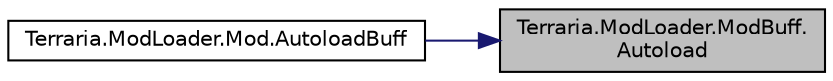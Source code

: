 digraph "Terraria.ModLoader.ModBuff.Autoload"
{
 // LATEX_PDF_SIZE
  edge [fontname="Helvetica",fontsize="10",labelfontname="Helvetica",labelfontsize="10"];
  node [fontname="Helvetica",fontsize="10",shape=record];
  rankdir="RL";
  Node1 [label="Terraria.ModLoader.ModBuff.\lAutoload",height=0.2,width=0.4,color="black", fillcolor="grey75", style="filled", fontcolor="black",tooltip="Allows you to automatically load a buff instead of using Mod.AddBuff. Return true to allow autoloadin..."];
  Node1 -> Node2 [dir="back",color="midnightblue",fontsize="10",style="solid",fontname="Helvetica"];
  Node2 [label="Terraria.ModLoader.Mod.AutoloadBuff",height=0.2,width=0.4,color="black", fillcolor="white", style="filled",URL="$class_terraria_1_1_mod_loader_1_1_mod.html#a33a464999b256b35655f5ca172591d43",tooltip=" "];
}
